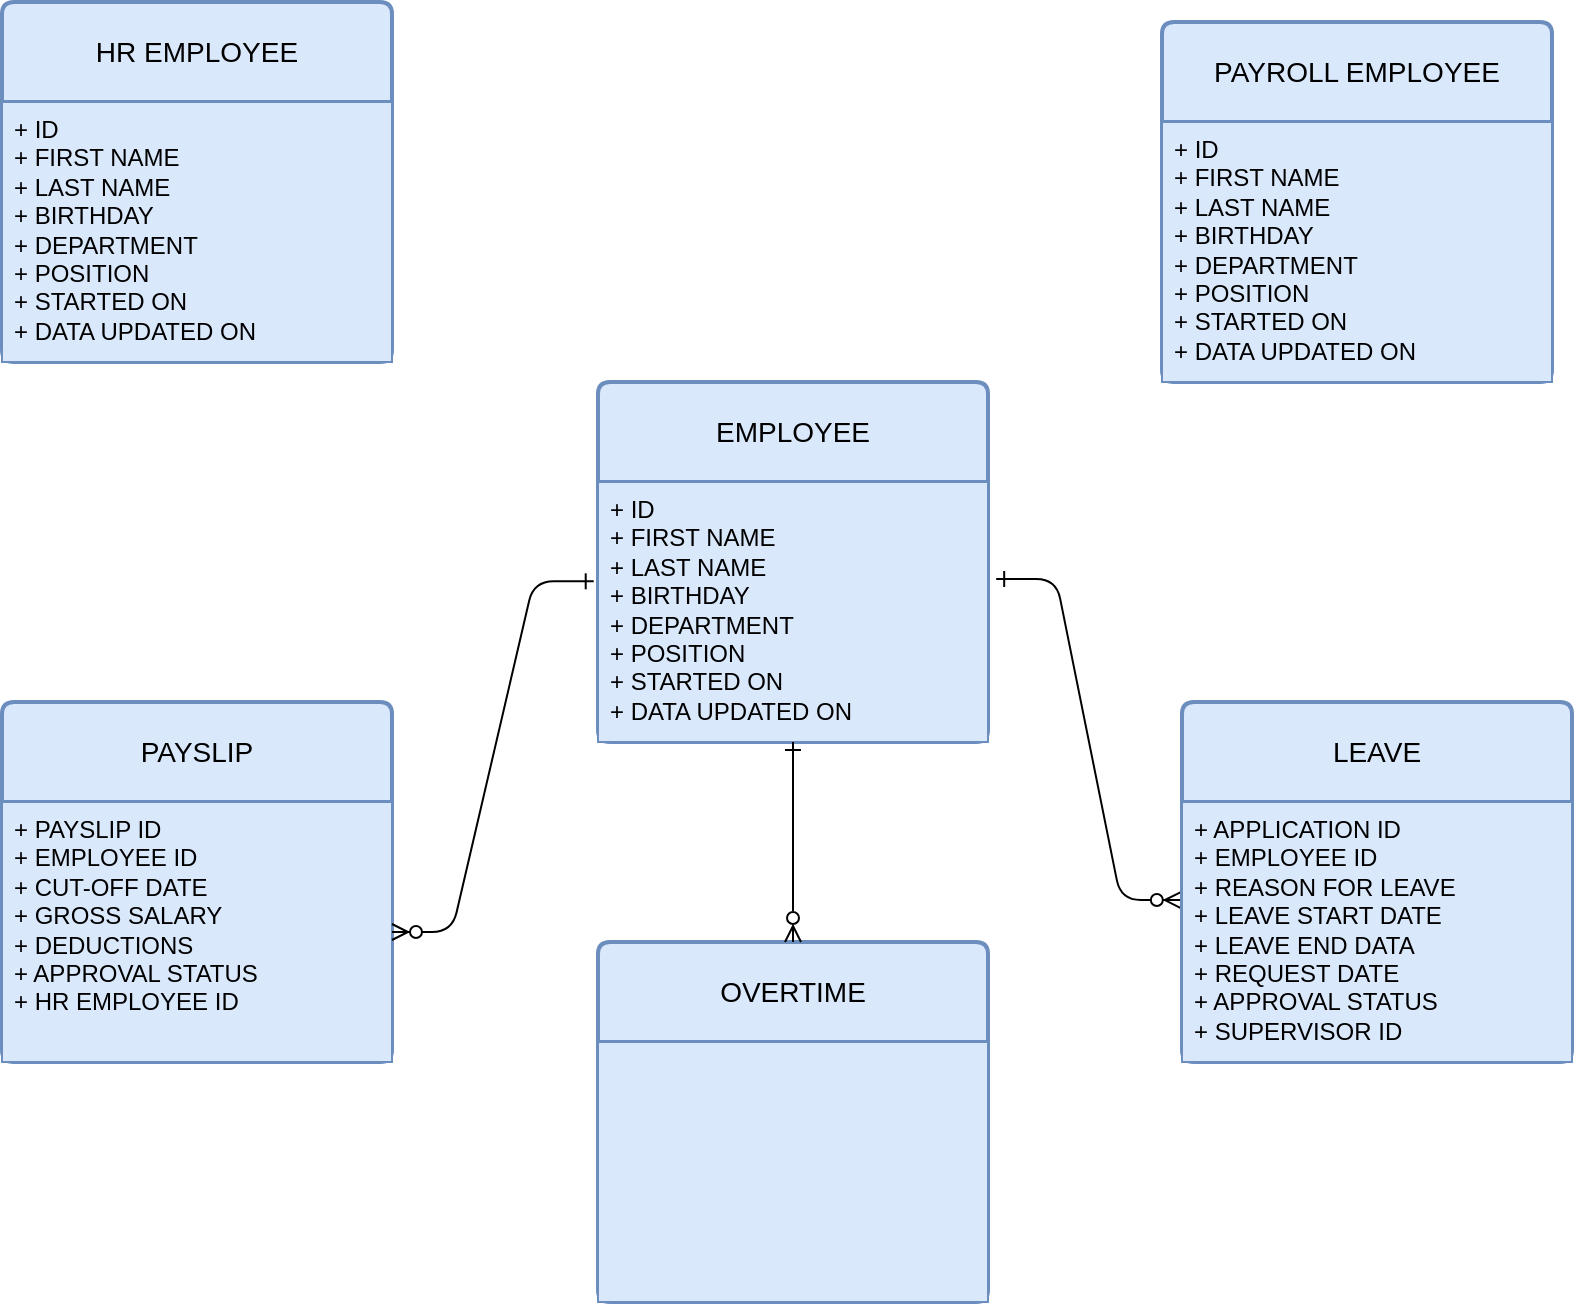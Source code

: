 <mxfile version="23.0.1" type="github">
  <diagram id="R2lEEEUBdFMjLlhIrx00" name="Page-1">
    <mxGraphModel dx="869" dy="447" grid="1" gridSize="10" guides="1" tooltips="1" connect="1" arrows="1" fold="1" page="1" pageScale="1" pageWidth="850" pageHeight="1100" math="0" shadow="0" extFonts="Permanent Marker^https://fonts.googleapis.com/css?family=Permanent+Marker">
      <root>
        <mxCell id="0" />
        <mxCell id="1" parent="0" />
        <mxCell id="C-vyLk0tnHw3VtMMgP7b-1" value="" style="edgeStyle=entityRelationEdgeStyle;endArrow=ERzeroToMany;startArrow=ERone;endFill=1;startFill=0;entryX=-0.003;entryY=0.377;entryDx=0;entryDy=0;entryPerimeter=0;exitX=1.021;exitY=0.373;exitDx=0;exitDy=0;exitPerimeter=0;" parent="1" source="mP2uRWccmHhNL8mi_Wje-6" target="mP2uRWccmHhNL8mi_Wje-12" edge="1">
          <mxGeometry width="100" height="100" relative="1" as="geometry">
            <mxPoint x="300" y="440" as="sourcePoint" />
            <mxPoint x="367" y="597.5" as="targetPoint" />
          </mxGeometry>
        </mxCell>
        <mxCell id="mP2uRWccmHhNL8mi_Wje-5" value="EMPLOYEE" style="swimlane;childLayout=stackLayout;horizontal=1;startSize=50;horizontalStack=0;rounded=1;fontSize=14;fontStyle=0;strokeWidth=2;resizeParent=0;resizeLast=1;shadow=0;dashed=0;align=center;arcSize=4;whiteSpace=wrap;html=1;fillColor=#dae8fc;strokeColor=#6c8ebf;" parent="1" vertex="1">
          <mxGeometry x="328" y="300" width="195" height="180" as="geometry" />
        </mxCell>
        <mxCell id="mP2uRWccmHhNL8mi_Wje-6" value="+ ID&lt;br&gt;+ FIRST NAME&lt;br&gt;+ LAST NAME&lt;br&gt;+ BIRTHDAY&lt;br&gt;+ DEPARTMENT&lt;br&gt;+ POSITION&lt;br&gt;+ STARTED ON&lt;br&gt;+ DATA UPDATED ON" style="align=left;strokeColor=#6c8ebf;fillColor=#dae8fc;spacingLeft=4;fontSize=12;verticalAlign=top;resizable=0;rotatable=0;part=1;html=1;" parent="mP2uRWccmHhNL8mi_Wje-5" vertex="1">
          <mxGeometry y="50" width="195" height="130" as="geometry" />
        </mxCell>
        <mxCell id="mP2uRWccmHhNL8mi_Wje-11" value="LEAVE" style="swimlane;childLayout=stackLayout;horizontal=1;startSize=50;horizontalStack=0;rounded=1;fontSize=14;fontStyle=0;strokeWidth=2;resizeParent=0;resizeLast=1;shadow=0;dashed=0;align=center;arcSize=4;whiteSpace=wrap;html=1;fillColor=#dae8fc;strokeColor=#6c8ebf;" parent="1" vertex="1">
          <mxGeometry x="620" y="460" width="195" height="180" as="geometry" />
        </mxCell>
        <mxCell id="mP2uRWccmHhNL8mi_Wje-12" value="+ APPLICATION ID&lt;br&gt;+ EMPLOYEE ID&lt;br&gt;+ REASON FOR LEAVE&lt;br&gt;+ LEAVE START DATE&lt;br&gt;+ LEAVE END DATA&lt;br&gt;+ REQUEST DATE&lt;br&gt;+ APPROVAL STATUS&lt;br&gt;+ SUPERVISOR ID" style="align=left;strokeColor=#6c8ebf;fillColor=#dae8fc;spacingLeft=4;fontSize=12;verticalAlign=top;resizable=0;rotatable=0;part=1;html=1;" parent="mP2uRWccmHhNL8mi_Wje-11" vertex="1">
          <mxGeometry y="50" width="195" height="130" as="geometry" />
        </mxCell>
        <mxCell id="mP2uRWccmHhNL8mi_Wje-13" value="PAYSLIP" style="swimlane;childLayout=stackLayout;horizontal=1;startSize=50;horizontalStack=0;rounded=1;fontSize=14;fontStyle=0;strokeWidth=2;resizeParent=0;resizeLast=1;shadow=0;dashed=0;align=center;arcSize=4;whiteSpace=wrap;html=1;fillColor=#dae8fc;strokeColor=#6c8ebf;" parent="1" vertex="1">
          <mxGeometry x="30" y="460" width="195" height="180" as="geometry" />
        </mxCell>
        <mxCell id="mP2uRWccmHhNL8mi_Wje-14" value="+ PAYSLIP ID&lt;br&gt;+ EMPLOYEE ID&lt;br&gt;+ CUT-OFF DATE&lt;br&gt;+ GROSS SALARY&lt;br&gt;+ DEDUCTIONS&lt;br&gt;+ APPROVAL STATUS&lt;br&gt;+ HR EMPLOYEE ID" style="align=left;strokeColor=#6c8ebf;fillColor=#dae8fc;spacingLeft=4;fontSize=12;verticalAlign=top;resizable=0;rotatable=0;part=1;html=1;" parent="mP2uRWccmHhNL8mi_Wje-13" vertex="1">
          <mxGeometry y="50" width="195" height="130" as="geometry" />
        </mxCell>
        <mxCell id="mP2uRWccmHhNL8mi_Wje-16" value="" style="edgeStyle=entityRelationEdgeStyle;endArrow=ERzeroToMany;startArrow=ERone;endFill=1;startFill=0;exitX=-0.011;exitY=0.382;exitDx=0;exitDy=0;exitPerimeter=0;" parent="1" source="mP2uRWccmHhNL8mi_Wje-6" target="mP2uRWccmHhNL8mi_Wje-14" edge="1">
          <mxGeometry width="100" height="100" relative="1" as="geometry">
            <mxPoint x="330" y="320" as="sourcePoint" />
            <mxPoint x="377" y="607.5" as="targetPoint" />
            <Array as="points">
              <mxPoint x="330" y="390" />
            </Array>
          </mxGeometry>
        </mxCell>
        <mxCell id="dojwYmuZUQa84D5is7iS-1" value="HR EMPLOYEE" style="swimlane;childLayout=stackLayout;horizontal=1;startSize=50;horizontalStack=0;rounded=1;fontSize=14;fontStyle=0;strokeWidth=2;resizeParent=0;resizeLast=1;shadow=0;dashed=0;align=center;arcSize=4;whiteSpace=wrap;html=1;fillColor=#dae8fc;strokeColor=#6c8ebf;" parent="1" vertex="1">
          <mxGeometry x="30" y="110" width="195" height="180" as="geometry" />
        </mxCell>
        <mxCell id="dojwYmuZUQa84D5is7iS-2" value="+ ID&lt;br&gt;+ FIRST NAME&lt;br&gt;+ LAST NAME&lt;br&gt;+ BIRTHDAY&lt;br&gt;+ DEPARTMENT&lt;br&gt;+ POSITION&lt;br&gt;+ STARTED ON&lt;br&gt;+ DATA UPDATED ON" style="align=left;strokeColor=#6c8ebf;fillColor=#dae8fc;spacingLeft=4;fontSize=12;verticalAlign=top;resizable=0;rotatable=0;part=1;html=1;" parent="dojwYmuZUQa84D5is7iS-1" vertex="1">
          <mxGeometry y="50" width="195" height="130" as="geometry" />
        </mxCell>
        <mxCell id="e_CADfnXP_bFal_hTBPQ-1" value="PAYROLL EMPLOYEE" style="swimlane;childLayout=stackLayout;horizontal=1;startSize=50;horizontalStack=0;rounded=1;fontSize=14;fontStyle=0;strokeWidth=2;resizeParent=0;resizeLast=1;shadow=0;dashed=0;align=center;arcSize=4;whiteSpace=wrap;html=1;fillColor=#dae8fc;strokeColor=#6c8ebf;" parent="1" vertex="1">
          <mxGeometry x="610" y="120" width="195" height="180" as="geometry" />
        </mxCell>
        <mxCell id="e_CADfnXP_bFal_hTBPQ-2" value="+ ID&lt;br&gt;+ FIRST NAME&lt;br&gt;+ LAST NAME&lt;br&gt;+ BIRTHDAY&lt;br&gt;+ DEPARTMENT&lt;br&gt;+ POSITION&lt;br&gt;+ STARTED ON&lt;br&gt;+ DATA UPDATED ON" style="align=left;strokeColor=#6c8ebf;fillColor=#dae8fc;spacingLeft=4;fontSize=12;verticalAlign=top;resizable=0;rotatable=0;part=1;html=1;" parent="e_CADfnXP_bFal_hTBPQ-1" vertex="1">
          <mxGeometry y="50" width="195" height="130" as="geometry" />
        </mxCell>
        <mxCell id="XMFN1kc7oSm8j4sPq897-1" value="OVERTIME" style="swimlane;childLayout=stackLayout;horizontal=1;startSize=50;horizontalStack=0;rounded=1;fontSize=14;fontStyle=0;strokeWidth=2;resizeParent=0;resizeLast=1;shadow=0;dashed=0;align=center;arcSize=4;whiteSpace=wrap;html=1;fillColor=#dae8fc;strokeColor=#6c8ebf;" vertex="1" parent="1">
          <mxGeometry x="328" y="580" width="195" height="180" as="geometry" />
        </mxCell>
        <mxCell id="XMFN1kc7oSm8j4sPq897-2" value="" style="align=left;strokeColor=#6c8ebf;fillColor=#dae8fc;spacingLeft=4;fontSize=12;verticalAlign=top;resizable=0;rotatable=0;part=1;html=1;" vertex="1" parent="XMFN1kc7oSm8j4sPq897-1">
          <mxGeometry y="50" width="195" height="130" as="geometry" />
        </mxCell>
        <mxCell id="XMFN1kc7oSm8j4sPq897-3" style="edgeStyle=orthogonalEdgeStyle;rounded=1;orthogonalLoop=1;jettySize=auto;html=1;exitX=0.5;exitY=1;exitDx=0;exitDy=0;endArrow=ERzeroToMany;endFill=0;curved=0;startArrow=ERone;startFill=0;" edge="1" parent="1" source="mP2uRWccmHhNL8mi_Wje-6" target="XMFN1kc7oSm8j4sPq897-1">
          <mxGeometry relative="1" as="geometry" />
        </mxCell>
      </root>
    </mxGraphModel>
  </diagram>
</mxfile>
